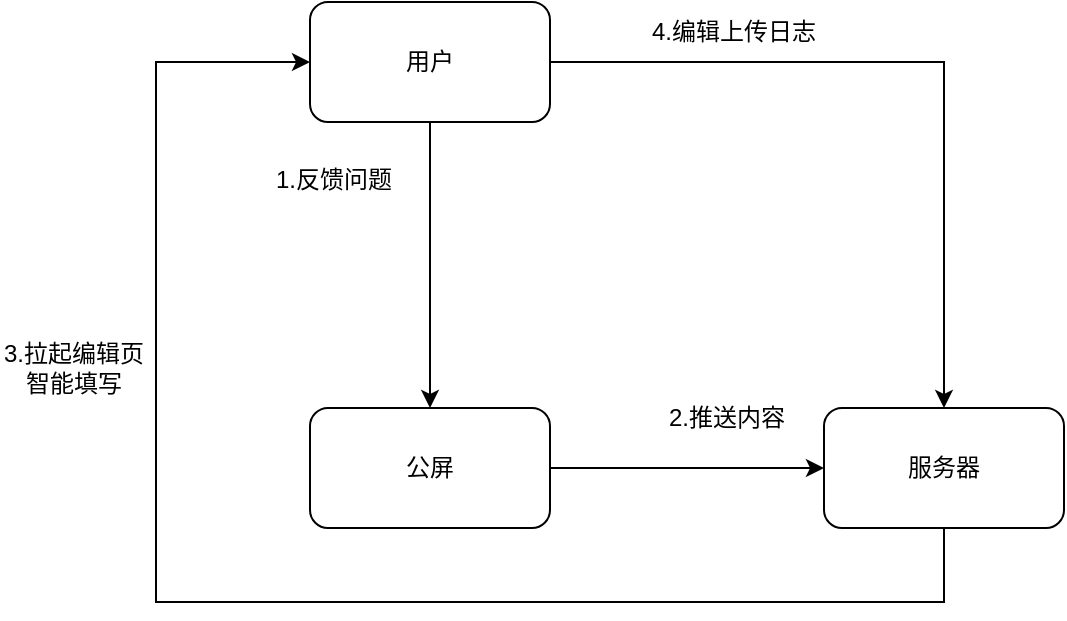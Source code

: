 <mxfile version="15.1.2" type="github" pages="4">
  <diagram id="9u5NWe0q-hlZy2aWh33p" name="Page-1">
    <mxGraphModel dx="1422" dy="761" grid="0" gridSize="10" guides="1" tooltips="1" connect="1" arrows="1" fold="1" page="1" pageScale="1" pageWidth="827" pageHeight="1169" math="0" shadow="0">
      <root>
        <mxCell id="0" />
        <mxCell id="1" parent="0" />
        <mxCell id="XIL42_LnthUCOOmzmHmo-10" style="edgeStyle=orthogonalEdgeStyle;rounded=0;orthogonalLoop=1;jettySize=auto;html=1;exitX=1;exitY=0.5;exitDx=0;exitDy=0;" edge="1" parent="1" source="XIL42_LnthUCOOmzmHmo-1" target="XIL42_LnthUCOOmzmHmo-5">
          <mxGeometry relative="1" as="geometry" />
        </mxCell>
        <mxCell id="XIL42_LnthUCOOmzmHmo-1" value="公屏" style="rounded=1;whiteSpace=wrap;html=1;" vertex="1" parent="1">
          <mxGeometry x="175" y="243" width="120" height="60" as="geometry" />
        </mxCell>
        <mxCell id="XIL42_LnthUCOOmzmHmo-3" style="edgeStyle=orthogonalEdgeStyle;rounded=0;orthogonalLoop=1;jettySize=auto;html=1;exitX=0.5;exitY=1;exitDx=0;exitDy=0;" edge="1" parent="1" source="XIL42_LnthUCOOmzmHmo-2" target="XIL42_LnthUCOOmzmHmo-1">
          <mxGeometry relative="1" as="geometry" />
        </mxCell>
        <mxCell id="XIL42_LnthUCOOmzmHmo-14" style="edgeStyle=orthogonalEdgeStyle;rounded=0;orthogonalLoop=1;jettySize=auto;html=1;exitX=1;exitY=0.5;exitDx=0;exitDy=0;" edge="1" parent="1" source="XIL42_LnthUCOOmzmHmo-2" target="XIL42_LnthUCOOmzmHmo-5">
          <mxGeometry relative="1" as="geometry" />
        </mxCell>
        <mxCell id="XIL42_LnthUCOOmzmHmo-2" value="用户" style="rounded=1;whiteSpace=wrap;html=1;" vertex="1" parent="1">
          <mxGeometry x="175" y="40" width="120" height="60" as="geometry" />
        </mxCell>
        <mxCell id="XIL42_LnthUCOOmzmHmo-4" value="1.反馈问题" style="text;html=1;strokeColor=none;fillColor=none;align=center;verticalAlign=middle;whiteSpace=wrap;rounded=0;" vertex="1" parent="1">
          <mxGeometry x="156" y="119" width="62" height="20" as="geometry" />
        </mxCell>
        <mxCell id="XIL42_LnthUCOOmzmHmo-11" style="edgeStyle=orthogonalEdgeStyle;rounded=0;orthogonalLoop=1;jettySize=auto;html=1;exitX=0.5;exitY=1;exitDx=0;exitDy=0;entryX=0;entryY=0.5;entryDx=0;entryDy=0;" edge="1" parent="1" source="XIL42_LnthUCOOmzmHmo-5" target="XIL42_LnthUCOOmzmHmo-2">
          <mxGeometry relative="1" as="geometry">
            <Array as="points">
              <mxPoint x="492" y="340" />
              <mxPoint x="98" y="340" />
              <mxPoint x="98" y="70" />
            </Array>
          </mxGeometry>
        </mxCell>
        <mxCell id="XIL42_LnthUCOOmzmHmo-5" value="服务器" style="rounded=1;whiteSpace=wrap;html=1;" vertex="1" parent="1">
          <mxGeometry x="432" y="243" width="120" height="60" as="geometry" />
        </mxCell>
        <mxCell id="XIL42_LnthUCOOmzmHmo-7" value="2.推送内容" style="text;html=1;strokeColor=none;fillColor=none;align=center;verticalAlign=middle;whiteSpace=wrap;rounded=0;" vertex="1" parent="1">
          <mxGeometry x="340" y="238" width="87" height="20" as="geometry" />
        </mxCell>
        <mxCell id="XIL42_LnthUCOOmzmHmo-12" value="3.拉起编辑页&lt;br&gt;智能填写" style="text;html=1;strokeColor=none;fillColor=none;align=center;verticalAlign=middle;whiteSpace=wrap;rounded=0;" vertex="1" parent="1">
          <mxGeometry x="20" y="213" width="74" height="20" as="geometry" />
        </mxCell>
        <mxCell id="XIL42_LnthUCOOmzmHmo-15" value="4.编辑上传日志" style="text;html=1;strokeColor=none;fillColor=none;align=center;verticalAlign=middle;whiteSpace=wrap;rounded=0;" vertex="1" parent="1">
          <mxGeometry x="331" y="45" width="112" height="20" as="geometry" />
        </mxCell>
      </root>
    </mxGraphModel>
  </diagram>
  <diagram id="98F1erpeh9r8Yev_cBIh" name="Page-2">
    <mxGraphModel dx="1422" dy="761" grid="0" gridSize="10" guides="1" tooltips="1" connect="1" arrows="1" fold="1" page="1" pageScale="1" pageWidth="827" pageHeight="1169" math="0" shadow="0">
      <root>
        <mxCell id="FXS5JDrvw8MLL08pmXrV-0" />
        <mxCell id="FXS5JDrvw8MLL08pmXrV-1" parent="FXS5JDrvw8MLL08pmXrV-0" />
        <mxCell id="FXS5JDrvw8MLL08pmXrV-4" style="edgeStyle=orthogonalEdgeStyle;rounded=0;orthogonalLoop=1;jettySize=auto;html=1;exitX=0.5;exitY=1;exitDx=0;exitDy=0;" edge="1" parent="FXS5JDrvw8MLL08pmXrV-1" source="FXS5JDrvw8MLL08pmXrV-2" target="FXS5JDrvw8MLL08pmXrV-3">
          <mxGeometry relative="1" as="geometry" />
        </mxCell>
        <mxCell id="FXS5JDrvw8MLL08pmXrV-2" value="用户" style="rounded=1;whiteSpace=wrap;html=1;" vertex="1" parent="FXS5JDrvw8MLL08pmXrV-1">
          <mxGeometry x="165" y="127" width="120" height="60" as="geometry" />
        </mxCell>
        <mxCell id="FXS5JDrvw8MLL08pmXrV-8" style="edgeStyle=orthogonalEdgeStyle;rounded=0;orthogonalLoop=1;jettySize=auto;html=1;exitX=1;exitY=0.5;exitDx=0;exitDy=0;" edge="1" parent="FXS5JDrvw8MLL08pmXrV-1" source="FXS5JDrvw8MLL08pmXrV-3" target="FXS5JDrvw8MLL08pmXrV-7">
          <mxGeometry relative="1" as="geometry" />
        </mxCell>
        <mxCell id="FXS5JDrvw8MLL08pmXrV-3" value="公屏" style="rounded=1;whiteSpace=wrap;html=1;" vertex="1" parent="FXS5JDrvw8MLL08pmXrV-1">
          <mxGeometry x="165" y="284" width="120" height="60" as="geometry" />
        </mxCell>
        <mxCell id="FXS5JDrvw8MLL08pmXrV-5" value="关键字" style="text;html=1;strokeColor=none;fillColor=none;align=center;verticalAlign=middle;whiteSpace=wrap;rounded=0;" vertex="1" parent="FXS5JDrvw8MLL08pmXrV-1">
          <mxGeometry x="177" y="229" width="40" height="20" as="geometry" />
        </mxCell>
        <mxCell id="Z7TkbPbYUSBzXdFiZfpN-4" style="edgeStyle=orthogonalEdgeStyle;rounded=0;orthogonalLoop=1;jettySize=auto;html=1;exitX=1;exitY=0.5;exitDx=0;exitDy=0;entryX=0;entryY=0.5;entryDx=0;entryDy=0;" edge="1" parent="FXS5JDrvw8MLL08pmXrV-1" source="FXS5JDrvw8MLL08pmXrV-7" target="Z7TkbPbYUSBzXdFiZfpN-3">
          <mxGeometry relative="1" as="geometry" />
        </mxCell>
        <mxCell id="FXS5JDrvw8MLL08pmXrV-7" value="问题反馈页" style="rounded=1;whiteSpace=wrap;html=1;" vertex="1" parent="FXS5JDrvw8MLL08pmXrV-1">
          <mxGeometry x="407" y="284" width="120" height="60" as="geometry" />
        </mxCell>
        <mxCell id="Z7TkbPbYUSBzXdFiZfpN-0" value="智能填写" style="text;html=1;strokeColor=none;fillColor=none;align=center;verticalAlign=middle;whiteSpace=wrap;rounded=0;" vertex="1" parent="FXS5JDrvw8MLL08pmXrV-1">
          <mxGeometry x="320" y="291" width="58" height="20" as="geometry" />
        </mxCell>
        <mxCell id="Z7TkbPbYUSBzXdFiZfpN-3" value="服务器" style="rounded=1;whiteSpace=wrap;html=1;" vertex="1" parent="FXS5JDrvw8MLL08pmXrV-1">
          <mxGeometry x="655" y="284" width="120" height="60" as="geometry" />
        </mxCell>
        <mxCell id="Z7TkbPbYUSBzXdFiZfpN-5" value="圈选业务" style="text;html=1;strokeColor=none;fillColor=none;align=center;verticalAlign=middle;whiteSpace=wrap;rounded=0;" vertex="1" parent="FXS5JDrvw8MLL08pmXrV-1">
          <mxGeometry x="562" y="291" width="58" height="20" as="geometry" />
        </mxCell>
        <mxCell id="Z7TkbPbYUSBzXdFiZfpN-6" value="上传日志" style="text;html=1;strokeColor=none;fillColor=none;align=center;verticalAlign=middle;whiteSpace=wrap;rounded=0;" vertex="1" parent="FXS5JDrvw8MLL08pmXrV-1">
          <mxGeometry x="562" y="318" width="58" height="20" as="geometry" />
        </mxCell>
      </root>
    </mxGraphModel>
  </diagram>
  <diagram id="oXhgrmFf6eSCJkZKyJLH" name="Page-3">
    <mxGraphModel dx="1422" dy="761" grid="0" gridSize="10" guides="1" tooltips="1" connect="1" arrows="1" fold="1" page="1" pageScale="1" pageWidth="827" pageHeight="1169" math="0" shadow="0">
      <root>
        <mxCell id="TuTq5-jbZOuUM1_5D_8t-0" />
        <mxCell id="TuTq5-jbZOuUM1_5D_8t-1" parent="TuTq5-jbZOuUM1_5D_8t-0" />
        <mxCell id="TuTq5-jbZOuUM1_5D_8t-4" value="直播间" style="rounded=0;whiteSpace=wrap;html=1;" vertex="1" parent="TuTq5-jbZOuUM1_5D_8t-1">
          <mxGeometry x="77" y="187" width="326" height="494" as="geometry" />
        </mxCell>
        <mxCell id="TuTq5-jbZOuUM1_5D_8t-5" value="键盘" style="rounded=0;whiteSpace=wrap;html=1;" vertex="1" parent="TuTq5-jbZOuUM1_5D_8t-1">
          <mxGeometry x="77" y="489" width="327" height="192" as="geometry" />
        </mxCell>
        <mxCell id="TuTq5-jbZOuUM1_5D_8t-6" value="截图日志" style="rounded=1;whiteSpace=wrap;html=1;" vertex="1" parent="TuTq5-jbZOuUM1_5D_8t-1">
          <mxGeometry x="83" y="460" width="78" height="23" as="geometry" />
        </mxCell>
        <mxCell id="TuTq5-jbZOuUM1_5D_8t-7" value="送礼失败" style="rounded=1;whiteSpace=wrap;html=1;" vertex="1" parent="TuTq5-jbZOuUM1_5D_8t-1">
          <mxGeometry x="171" y="460" width="78" height="23" as="geometry" />
        </mxCell>
        <mxCell id="TuTq5-jbZOuUM1_5D_8t-8" value="活动条不显示" style="rounded=1;whiteSpace=wrap;html=1;" vertex="1" parent="TuTq5-jbZOuUM1_5D_8t-1">
          <mxGeometry x="259" y="460" width="78" height="23" as="geometry" />
        </mxCell>
        <mxCell id="TuTq5-jbZOuUM1_5D_8t-9" value="..." style="rounded=1;whiteSpace=wrap;html=1;" vertex="1" parent="TuTq5-jbZOuUM1_5D_8t-1">
          <mxGeometry x="347" y="460" width="49" height="23" as="geometry" />
        </mxCell>
        <mxCell id="TuTq5-jbZOuUM1_5D_8t-10" value="重复上传，请耐心等待" style="rounded=1;whiteSpace=wrap;html=1;" vertex="1" parent="TuTq5-jbZOuUM1_5D_8t-1">
          <mxGeometry x="140" y="623" width="174" height="33" as="geometry" />
        </mxCell>
      </root>
    </mxGraphModel>
  </diagram>
  <diagram id="IcjIxh8e1YQemcdKmEzN" name="Page-4">
    <mxGraphModel dx="1422" dy="761" grid="0" gridSize="10" guides="1" tooltips="1" connect="1" arrows="1" fold="1" page="1" pageScale="1" pageWidth="827" pageHeight="1169" math="0" shadow="0">
      <root>
        <mxCell id="QrjLW_aIzn0AT1tlNyUx-0" />
        <mxCell id="QrjLW_aIzn0AT1tlNyUx-1" parent="QrjLW_aIzn0AT1tlNyUx-0" />
        <mxCell id="piuoRRyGg8IbEoBr4FUa-0" value="客户端" style="rounded=0;whiteSpace=wrap;html=1;" vertex="1" parent="QrjLW_aIzn0AT1tlNyUx-1">
          <mxGeometry x="64" y="133" width="303" height="515" as="geometry" />
        </mxCell>
        <mxCell id="piuoRRyGg8IbEoBr4FUa-1" value="是否活动条不能显示？" style="rounded=0;whiteSpace=wrap;html=1;" vertex="1" parent="QrjLW_aIzn0AT1tlNyUx-1">
          <mxGeometry x="82" y="544" width="253" height="38" as="geometry" />
        </mxCell>
        <mxCell id="piuoRRyGg8IbEoBr4FUa-2" value="是" style="rounded=1;whiteSpace=wrap;html=1;" vertex="1" parent="QrjLW_aIzn0AT1tlNyUx-1">
          <mxGeometry x="265" y="553" width="29" height="24" as="geometry" />
        </mxCell>
        <mxCell id="piuoRRyGg8IbEoBr4FUa-3" value="否" style="rounded=1;whiteSpace=wrap;html=1;arcSize=0;" vertex="1" parent="QrjLW_aIzn0AT1tlNyUx-1">
          <mxGeometry x="299" y="553" width="29" height="24" as="geometry" />
        </mxCell>
        <mxCell id="piuoRRyGg8IbEoBr4FUa-5" value="主播端" style="rounded=0;whiteSpace=wrap;html=1;" vertex="1" parent="QrjLW_aIzn0AT1tlNyUx-1">
          <mxGeometry x="432" y="133" width="303" height="515" as="geometry" />
        </mxCell>
        <mxCell id="piuoRRyGg8IbEoBr4FUa-6" value="XXX用户上报活动条不能显示？（数量）" style="rounded=0;whiteSpace=wrap;html=1;" vertex="1" parent="QrjLW_aIzn0AT1tlNyUx-1">
          <mxGeometry x="442" y="574" width="253" height="38" as="geometry" />
        </mxCell>
      </root>
    </mxGraphModel>
  </diagram>
</mxfile>
